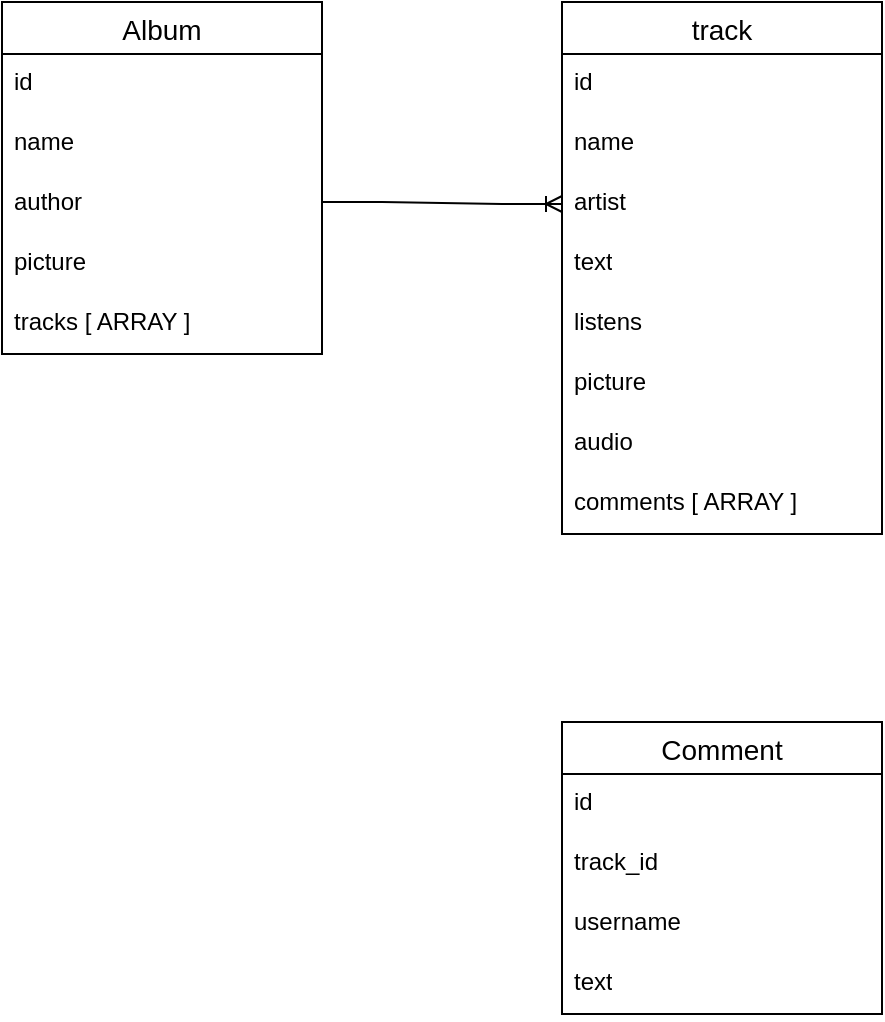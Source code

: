 <mxfile version="24.2.5" type="device">
  <diagram name="Сторінка-1" id="ngRVd_gOGv-41izvxCUE">
    <mxGraphModel dx="1134" dy="666" grid="1" gridSize="10" guides="1" tooltips="1" connect="1" arrows="1" fold="1" page="1" pageScale="1" pageWidth="2339" pageHeight="3300" math="0" shadow="0">
      <root>
        <mxCell id="0" />
        <mxCell id="1" parent="0" />
        <mxCell id="MLhS8DHZJifDUGmvBjdm-1" value="track" style="swimlane;fontStyle=0;childLayout=stackLayout;horizontal=1;startSize=26;horizontalStack=0;resizeParent=1;resizeParentMax=0;resizeLast=0;collapsible=1;marginBottom=0;align=center;fontSize=14;" vertex="1" parent="1">
          <mxGeometry x="600" y="160" width="160" height="266" as="geometry" />
        </mxCell>
        <mxCell id="MLhS8DHZJifDUGmvBjdm-2" value="id&lt;div&gt;&lt;br&gt;&lt;/div&gt;" style="text;strokeColor=none;fillColor=none;spacingLeft=4;spacingRight=4;overflow=hidden;rotatable=0;points=[[0,0.5],[1,0.5]];portConstraint=eastwest;fontSize=12;whiteSpace=wrap;html=1;" vertex="1" parent="MLhS8DHZJifDUGmvBjdm-1">
          <mxGeometry y="26" width="160" height="30" as="geometry" />
        </mxCell>
        <mxCell id="MLhS8DHZJifDUGmvBjdm-3" value="name" style="text;strokeColor=none;fillColor=none;spacingLeft=4;spacingRight=4;overflow=hidden;rotatable=0;points=[[0,0.5],[1,0.5]];portConstraint=eastwest;fontSize=12;whiteSpace=wrap;html=1;" vertex="1" parent="MLhS8DHZJifDUGmvBjdm-1">
          <mxGeometry y="56" width="160" height="30" as="geometry" />
        </mxCell>
        <mxCell id="MLhS8DHZJifDUGmvBjdm-4" value="artist" style="text;strokeColor=none;fillColor=none;spacingLeft=4;spacingRight=4;overflow=hidden;rotatable=0;points=[[0,0.5],[1,0.5]];portConstraint=eastwest;fontSize=12;whiteSpace=wrap;html=1;" vertex="1" parent="MLhS8DHZJifDUGmvBjdm-1">
          <mxGeometry y="86" width="160" height="30" as="geometry" />
        </mxCell>
        <mxCell id="MLhS8DHZJifDUGmvBjdm-13" value="text" style="text;strokeColor=none;fillColor=none;spacingLeft=4;spacingRight=4;overflow=hidden;rotatable=0;points=[[0,0.5],[1,0.5]];portConstraint=eastwest;fontSize=12;whiteSpace=wrap;html=1;" vertex="1" parent="MLhS8DHZJifDUGmvBjdm-1">
          <mxGeometry y="116" width="160" height="30" as="geometry" />
        </mxCell>
        <mxCell id="MLhS8DHZJifDUGmvBjdm-14" value="listens" style="text;strokeColor=none;fillColor=none;spacingLeft=4;spacingRight=4;overflow=hidden;rotatable=0;points=[[0,0.5],[1,0.5]];portConstraint=eastwest;fontSize=12;whiteSpace=wrap;html=1;" vertex="1" parent="MLhS8DHZJifDUGmvBjdm-1">
          <mxGeometry y="146" width="160" height="30" as="geometry" />
        </mxCell>
        <mxCell id="MLhS8DHZJifDUGmvBjdm-15" value="picture" style="text;strokeColor=none;fillColor=none;spacingLeft=4;spacingRight=4;overflow=hidden;rotatable=0;points=[[0,0.5],[1,0.5]];portConstraint=eastwest;fontSize=12;whiteSpace=wrap;html=1;" vertex="1" parent="MLhS8DHZJifDUGmvBjdm-1">
          <mxGeometry y="176" width="160" height="30" as="geometry" />
        </mxCell>
        <mxCell id="MLhS8DHZJifDUGmvBjdm-16" value="audio" style="text;strokeColor=none;fillColor=none;spacingLeft=4;spacingRight=4;overflow=hidden;rotatable=0;points=[[0,0.5],[1,0.5]];portConstraint=eastwest;fontSize=12;whiteSpace=wrap;html=1;" vertex="1" parent="MLhS8DHZJifDUGmvBjdm-1">
          <mxGeometry y="206" width="160" height="30" as="geometry" />
        </mxCell>
        <mxCell id="MLhS8DHZJifDUGmvBjdm-17" value="comments [ ARRAY ]" style="text;strokeColor=none;fillColor=none;spacingLeft=4;spacingRight=4;overflow=hidden;rotatable=0;points=[[0,0.5],[1,0.5]];portConstraint=eastwest;fontSize=12;whiteSpace=wrap;html=1;" vertex="1" parent="MLhS8DHZJifDUGmvBjdm-1">
          <mxGeometry y="236" width="160" height="30" as="geometry" />
        </mxCell>
        <mxCell id="MLhS8DHZJifDUGmvBjdm-5" value="Comment" style="swimlane;fontStyle=0;childLayout=stackLayout;horizontal=1;startSize=26;horizontalStack=0;resizeParent=1;resizeParentMax=0;resizeLast=0;collapsible=1;marginBottom=0;align=center;fontSize=14;" vertex="1" parent="1">
          <mxGeometry x="600" y="520" width="160" height="146" as="geometry" />
        </mxCell>
        <mxCell id="MLhS8DHZJifDUGmvBjdm-6" value="id" style="text;strokeColor=none;fillColor=none;spacingLeft=4;spacingRight=4;overflow=hidden;rotatable=0;points=[[0,0.5],[1,0.5]];portConstraint=eastwest;fontSize=12;whiteSpace=wrap;html=1;" vertex="1" parent="MLhS8DHZJifDUGmvBjdm-5">
          <mxGeometry y="26" width="160" height="30" as="geometry" />
        </mxCell>
        <mxCell id="MLhS8DHZJifDUGmvBjdm-7" value="track_id" style="text;strokeColor=none;fillColor=none;spacingLeft=4;spacingRight=4;overflow=hidden;rotatable=0;points=[[0,0.5],[1,0.5]];portConstraint=eastwest;fontSize=12;whiteSpace=wrap;html=1;" vertex="1" parent="MLhS8DHZJifDUGmvBjdm-5">
          <mxGeometry y="56" width="160" height="30" as="geometry" />
        </mxCell>
        <mxCell id="MLhS8DHZJifDUGmvBjdm-8" value="username" style="text;strokeColor=none;fillColor=none;spacingLeft=4;spacingRight=4;overflow=hidden;rotatable=0;points=[[0,0.5],[1,0.5]];portConstraint=eastwest;fontSize=12;whiteSpace=wrap;html=1;" vertex="1" parent="MLhS8DHZJifDUGmvBjdm-5">
          <mxGeometry y="86" width="160" height="30" as="geometry" />
        </mxCell>
        <mxCell id="MLhS8DHZJifDUGmvBjdm-29" value="text" style="text;strokeColor=none;fillColor=none;spacingLeft=4;spacingRight=4;overflow=hidden;rotatable=0;points=[[0,0.5],[1,0.5]];portConstraint=eastwest;fontSize=12;whiteSpace=wrap;html=1;" vertex="1" parent="MLhS8DHZJifDUGmvBjdm-5">
          <mxGeometry y="116" width="160" height="30" as="geometry" />
        </mxCell>
        <mxCell id="MLhS8DHZJifDUGmvBjdm-9" value="Album" style="swimlane;fontStyle=0;childLayout=stackLayout;horizontal=1;startSize=26;horizontalStack=0;resizeParent=1;resizeParentMax=0;resizeLast=0;collapsible=1;marginBottom=0;align=center;fontSize=14;" vertex="1" parent="1">
          <mxGeometry x="320" y="160" width="160" height="176" as="geometry" />
        </mxCell>
        <mxCell id="MLhS8DHZJifDUGmvBjdm-10" value="id" style="text;strokeColor=none;fillColor=none;spacingLeft=4;spacingRight=4;overflow=hidden;rotatable=0;points=[[0,0.5],[1,0.5]];portConstraint=eastwest;fontSize=12;whiteSpace=wrap;html=1;" vertex="1" parent="MLhS8DHZJifDUGmvBjdm-9">
          <mxGeometry y="26" width="160" height="30" as="geometry" />
        </mxCell>
        <mxCell id="MLhS8DHZJifDUGmvBjdm-11" value="name" style="text;strokeColor=none;fillColor=none;spacingLeft=4;spacingRight=4;overflow=hidden;rotatable=0;points=[[0,0.5],[1,0.5]];portConstraint=eastwest;fontSize=12;whiteSpace=wrap;html=1;" vertex="1" parent="MLhS8DHZJifDUGmvBjdm-9">
          <mxGeometry y="56" width="160" height="30" as="geometry" />
        </mxCell>
        <mxCell id="MLhS8DHZJifDUGmvBjdm-12" value="author" style="text;strokeColor=none;fillColor=none;spacingLeft=4;spacingRight=4;overflow=hidden;rotatable=0;points=[[0,0.5],[1,0.5]];portConstraint=eastwest;fontSize=12;whiteSpace=wrap;html=1;" vertex="1" parent="MLhS8DHZJifDUGmvBjdm-9">
          <mxGeometry y="86" width="160" height="30" as="geometry" />
        </mxCell>
        <mxCell id="MLhS8DHZJifDUGmvBjdm-22" value="picture" style="text;strokeColor=none;fillColor=none;spacingLeft=4;spacingRight=4;overflow=hidden;rotatable=0;points=[[0,0.5],[1,0.5]];portConstraint=eastwest;fontSize=12;whiteSpace=wrap;html=1;" vertex="1" parent="MLhS8DHZJifDUGmvBjdm-9">
          <mxGeometry y="116" width="160" height="30" as="geometry" />
        </mxCell>
        <mxCell id="MLhS8DHZJifDUGmvBjdm-28" value="tracks [ ARRAY ]" style="text;strokeColor=none;fillColor=none;spacingLeft=4;spacingRight=4;overflow=hidden;rotatable=0;points=[[0,0.5],[1,0.5]];portConstraint=eastwest;fontSize=12;whiteSpace=wrap;html=1;" vertex="1" parent="MLhS8DHZJifDUGmvBjdm-9">
          <mxGeometry y="146" width="160" height="30" as="geometry" />
        </mxCell>
        <mxCell id="MLhS8DHZJifDUGmvBjdm-30" value="" style="edgeStyle=entityRelationEdgeStyle;fontSize=12;html=1;endArrow=ERoneToMany;rounded=0;entryX=0;entryY=0.5;entryDx=0;entryDy=0;" edge="1" parent="1" target="MLhS8DHZJifDUGmvBjdm-4">
          <mxGeometry width="100" height="100" relative="1" as="geometry">
            <mxPoint x="480" y="260" as="sourcePoint" />
            <mxPoint x="580" y="160" as="targetPoint" />
          </mxGeometry>
        </mxCell>
      </root>
    </mxGraphModel>
  </diagram>
</mxfile>
